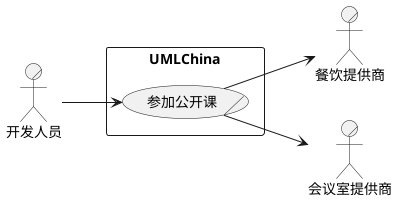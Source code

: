 @startuml
left to right direction

:开发人员:/ as developer
:餐饮提供商:/ as foodProivder
:会议室提供商:/ as roomProvider

rectangle UMLChina {
    usecase/ 参加公开课 as UC
}

developer --> UC
UC --> foodProivder
UC --> roomProvider
@enduml

